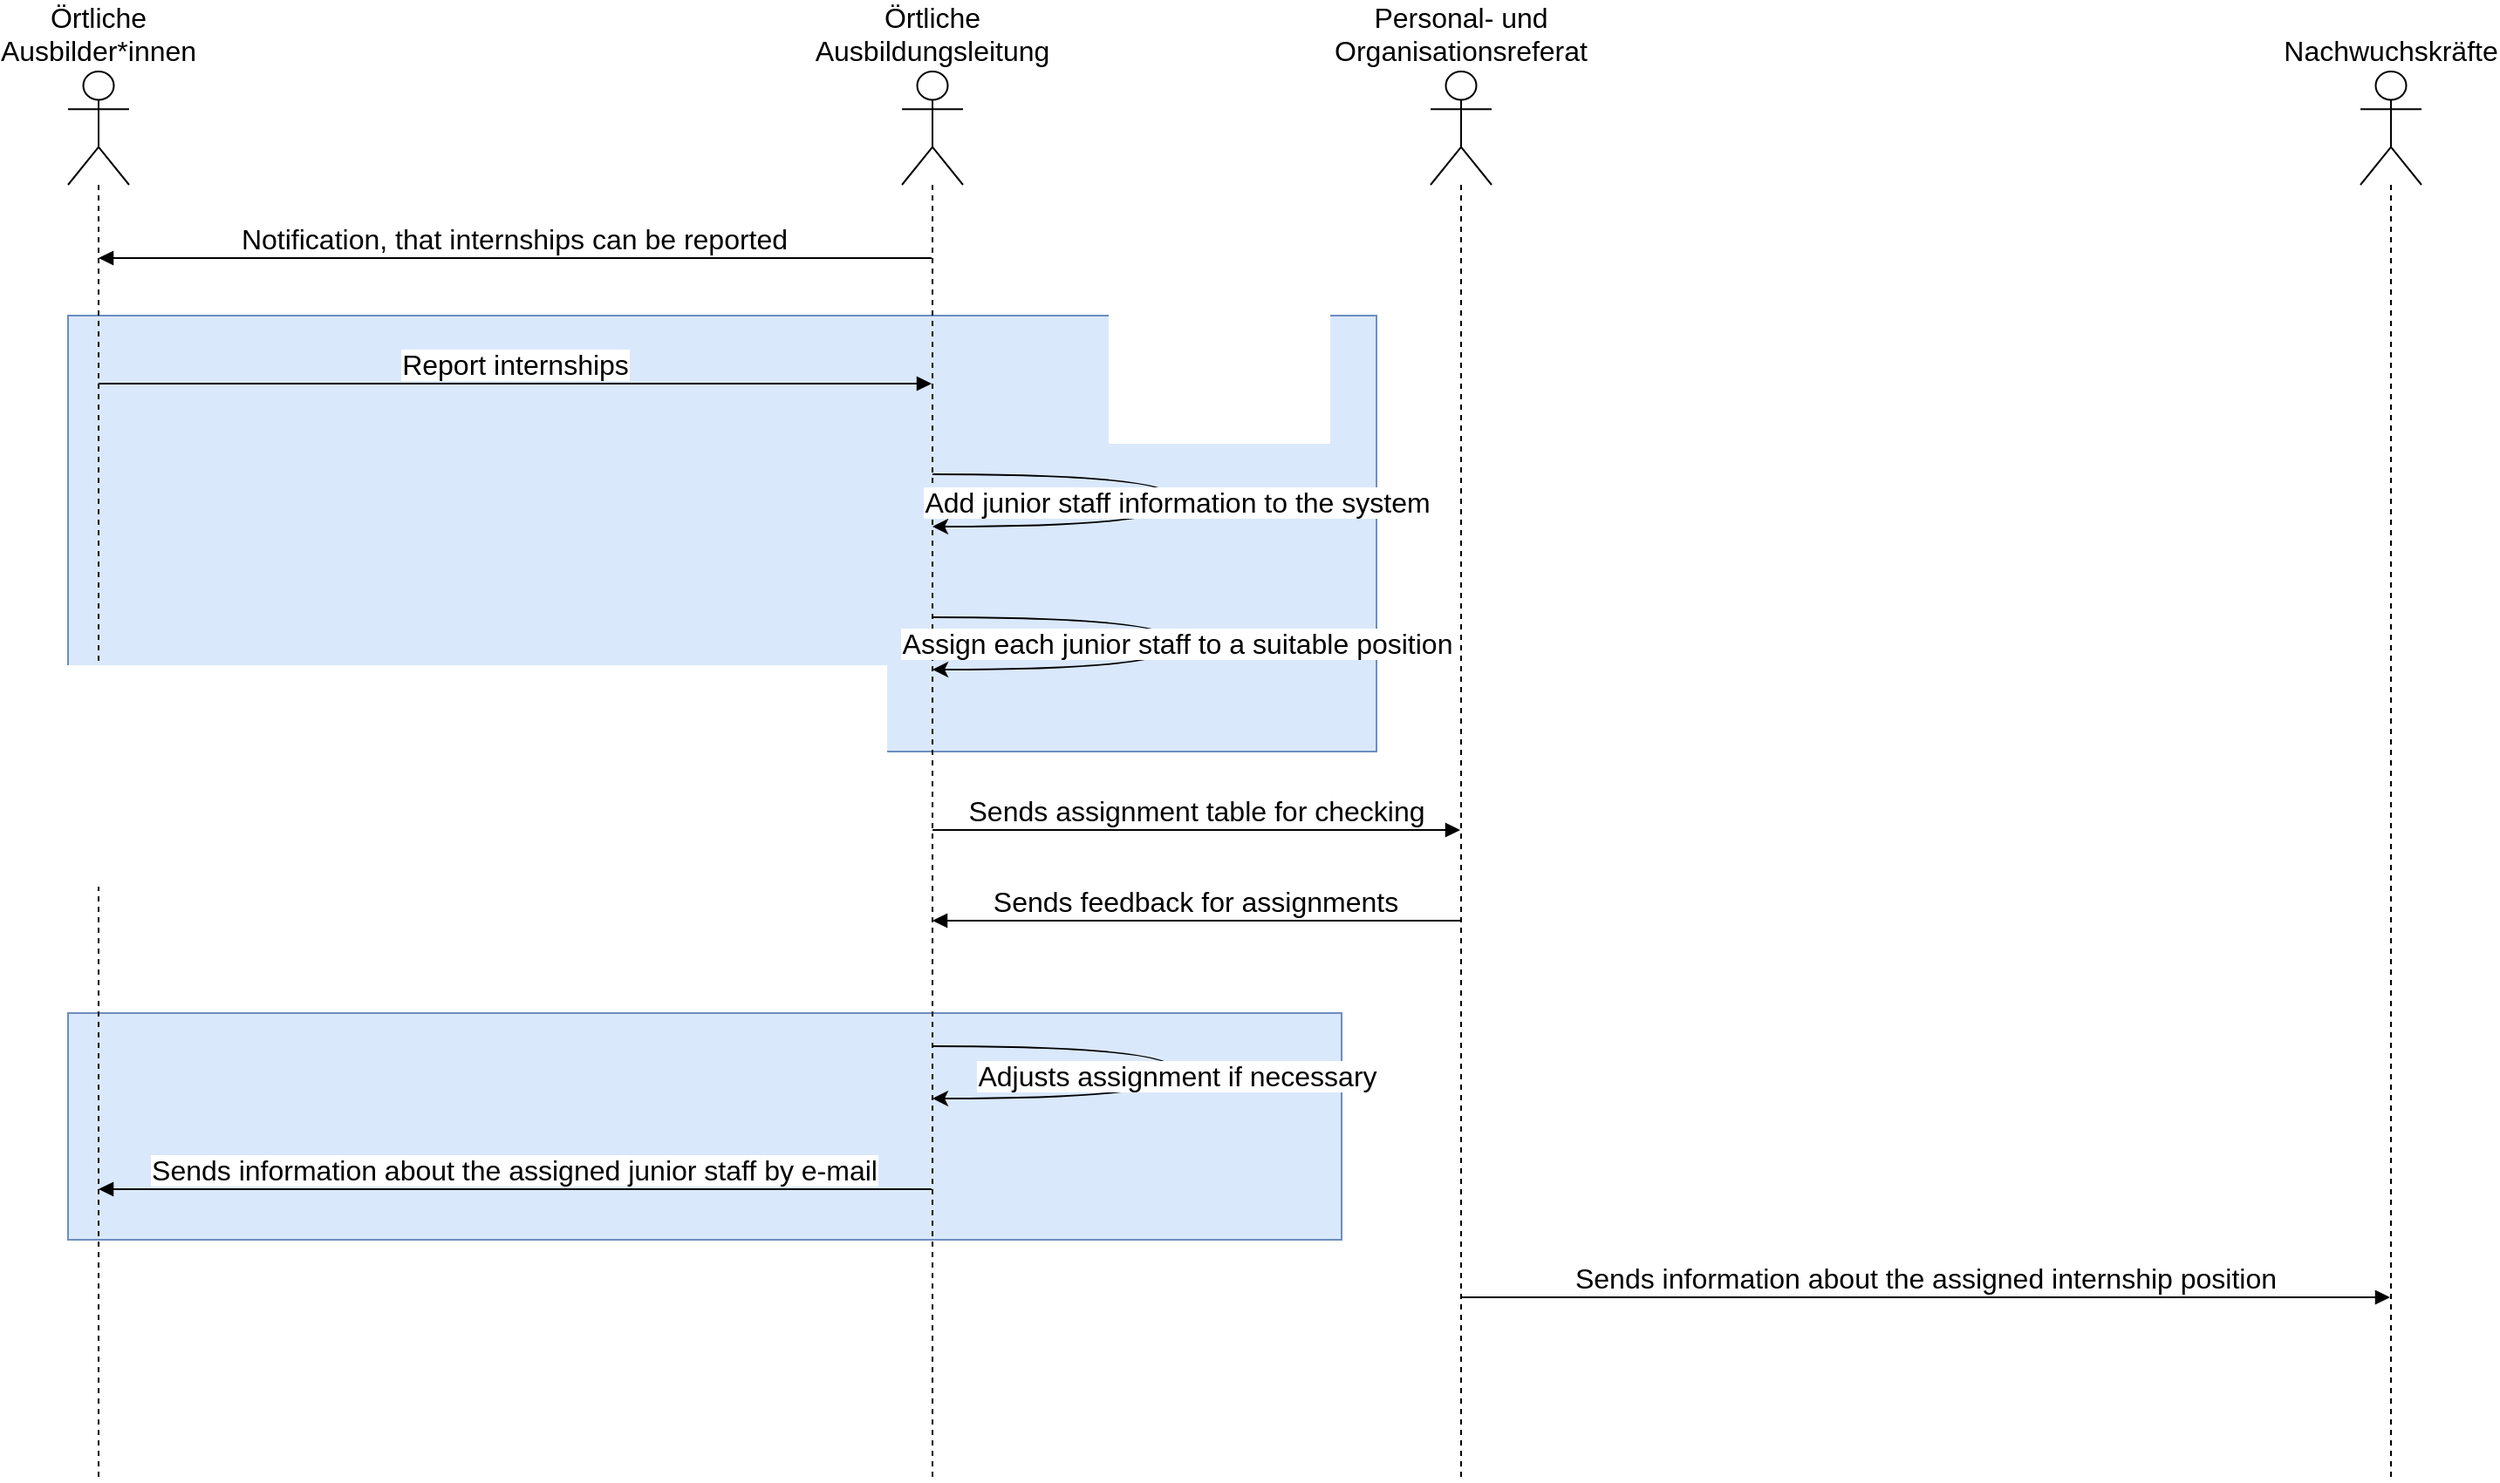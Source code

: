 <mxfile version="24.0.1" type="device">
  <diagram name="Seite-1" id="KFwzpnN8p88kkxjugVs2">
    <mxGraphModel dx="2876" dy="1077" grid="1" gridSize="10" guides="1" tooltips="1" connect="1" arrows="1" fold="1" page="1" pageScale="1" pageWidth="827" pageHeight="1169" math="0" shadow="0">
      <root>
        <mxCell id="0" />
        <mxCell id="1" parent="0" />
        <mxCell id="Ot9mSWyCwhVkRd0Nd6rj-37" value="" style="rounded=0;whiteSpace=wrap;html=1;fillColor=#dae8fc;strokeColor=#6c8ebf;" vertex="1" parent="1">
          <mxGeometry x="20" y="600" width="730" height="130" as="geometry" />
        </mxCell>
        <mxCell id="Ot9mSWyCwhVkRd0Nd6rj-36" value="" style="rounded=0;whiteSpace=wrap;html=1;fillColor=#dae8fc;strokeColor=#6c8ebf;" vertex="1" parent="1">
          <mxGeometry x="20" y="200" width="750" height="250" as="geometry" />
        </mxCell>
        <mxCell id="Ot9mSWyCwhVkRd0Nd6rj-18" value="Örtliche Ausbilder*innen" style="shape=umlLifeline;perimeter=lifelinePerimeter;whiteSpace=wrap;container=1;dropTarget=0;collapsible=0;recursiveResize=0;outlineConnect=0;portConstraint=eastwest;newEdgeStyle={&quot;edgeStyle&quot;:&quot;elbowEdgeStyle&quot;,&quot;elbow&quot;:&quot;vertical&quot;,&quot;curved&quot;:0,&quot;rounded&quot;:0};participant=umlActor;verticalAlign=bottom;labelPosition=center;verticalLabelPosition=top;align=center;size=65;fontSize=16;" vertex="1" parent="1">
          <mxGeometry x="20" y="60" width="35" height="808" as="geometry" />
        </mxCell>
        <mxCell id="Ot9mSWyCwhVkRd0Nd6rj-19" value="Örtliche Ausbildungsleitung" style="shape=umlLifeline;perimeter=lifelinePerimeter;whiteSpace=wrap;container=1;dropTarget=0;collapsible=0;recursiveResize=0;outlineConnect=0;portConstraint=eastwest;newEdgeStyle={&quot;edgeStyle&quot;:&quot;elbowEdgeStyle&quot;,&quot;elbow&quot;:&quot;vertical&quot;,&quot;curved&quot;:0,&quot;rounded&quot;:0};participant=umlActor;verticalAlign=bottom;labelPosition=center;verticalLabelPosition=top;align=center;size=65;fontSize=16;" vertex="1" parent="1">
          <mxGeometry x="498" y="60" width="35" height="808" as="geometry" />
        </mxCell>
        <mxCell id="Ot9mSWyCwhVkRd0Nd6rj-20" value="Personal- und Organisationsreferat" style="shape=umlLifeline;perimeter=lifelinePerimeter;whiteSpace=wrap;container=1;dropTarget=0;collapsible=0;recursiveResize=0;outlineConnect=0;portConstraint=eastwest;newEdgeStyle={&quot;edgeStyle&quot;:&quot;elbowEdgeStyle&quot;,&quot;elbow&quot;:&quot;vertical&quot;,&quot;curved&quot;:0,&quot;rounded&quot;:0};participant=umlActor;verticalAlign=bottom;labelPosition=center;verticalLabelPosition=top;align=center;size=65;fontSize=16;" vertex="1" parent="1">
          <mxGeometry x="801" y="60" width="35" height="808" as="geometry" />
        </mxCell>
        <mxCell id="Ot9mSWyCwhVkRd0Nd6rj-21" value="Nachwuchskräfte" style="shape=umlLifeline;perimeter=lifelinePerimeter;whiteSpace=wrap;container=1;dropTarget=0;collapsible=0;recursiveResize=0;outlineConnect=0;portConstraint=eastwest;newEdgeStyle={&quot;edgeStyle&quot;:&quot;elbowEdgeStyle&quot;,&quot;elbow&quot;:&quot;vertical&quot;,&quot;curved&quot;:0,&quot;rounded&quot;:0};participant=umlActor;verticalAlign=bottom;labelPosition=center;verticalLabelPosition=top;align=center;size=65;fontSize=16;" vertex="1" parent="1">
          <mxGeometry x="1334" y="60" width="35" height="808" as="geometry" />
        </mxCell>
        <mxCell id="Ot9mSWyCwhVkRd0Nd6rj-26" value="Notification, that internships can be reported" style="verticalAlign=bottom;endArrow=block;edgeStyle=elbowEdgeStyle;elbow=vertical;curved=0;rounded=0;fontSize=16;" edge="1" parent="1" source="Ot9mSWyCwhVkRd0Nd6rj-19" target="Ot9mSWyCwhVkRd0Nd6rj-18">
          <mxGeometry relative="1" as="geometry">
            <Array as="points">
              <mxPoint x="371" y="167" />
            </Array>
          </mxGeometry>
        </mxCell>
        <mxCell id="Ot9mSWyCwhVkRd0Nd6rj-27" value="Report internships" style="verticalAlign=bottom;endArrow=block;edgeStyle=elbowEdgeStyle;elbow=vertical;curved=0;rounded=0;fontSize=16;" edge="1" parent="1" source="Ot9mSWyCwhVkRd0Nd6rj-18" target="Ot9mSWyCwhVkRd0Nd6rj-19">
          <mxGeometry relative="1" as="geometry">
            <Array as="points">
              <mxPoint x="371" y="239" />
            </Array>
          </mxGeometry>
        </mxCell>
        <mxCell id="Ot9mSWyCwhVkRd0Nd6rj-28" value="Add junior staff information to the system" style="curved=1;rounded=0;fontSize=16;" edge="1" parent="1" source="Ot9mSWyCwhVkRd0Nd6rj-19" target="Ot9mSWyCwhVkRd0Nd6rj-19">
          <mxGeometry relative="1" as="geometry">
            <Array as="points">
              <mxPoint x="656" y="291" />
              <mxPoint x="656" y="321" />
            </Array>
          </mxGeometry>
        </mxCell>
        <mxCell id="Ot9mSWyCwhVkRd0Nd6rj-29" value="Assign each junior staff to a suitable position" style="curved=1;rounded=0;fontSize=16;" edge="1" parent="1" source="Ot9mSWyCwhVkRd0Nd6rj-19" target="Ot9mSWyCwhVkRd0Nd6rj-19">
          <mxGeometry x="-0.005" relative="1" as="geometry">
            <Array as="points">
              <mxPoint x="656" y="373" />
              <mxPoint x="656" y="403" />
            </Array>
            <mxPoint as="offset" />
          </mxGeometry>
        </mxCell>
        <mxCell id="Ot9mSWyCwhVkRd0Nd6rj-30" value="Sends assignment table for checking" style="verticalAlign=bottom;endArrow=block;edgeStyle=elbowEdgeStyle;elbow=vertical;curved=0;rounded=0;fontSize=16;" edge="1" parent="1" source="Ot9mSWyCwhVkRd0Nd6rj-19" target="Ot9mSWyCwhVkRd0Nd6rj-20">
          <mxGeometry relative="1" as="geometry">
            <Array as="points">
              <mxPoint x="780" y="495" />
            </Array>
          </mxGeometry>
        </mxCell>
        <mxCell id="Ot9mSWyCwhVkRd0Nd6rj-31" value="Sends feedback for assignments" style="verticalAlign=bottom;endArrow=block;edgeStyle=elbowEdgeStyle;elbow=vertical;curved=0;rounded=0;fontSize=16;" edge="1" parent="1" source="Ot9mSWyCwhVkRd0Nd6rj-20" target="Ot9mSWyCwhVkRd0Nd6rj-19">
          <mxGeometry x="0.001" relative="1" as="geometry">
            <Array as="points">
              <mxPoint x="780" y="547" />
            </Array>
            <mxPoint as="offset" />
          </mxGeometry>
        </mxCell>
        <mxCell id="Ot9mSWyCwhVkRd0Nd6rj-32" value="Adjusts assignment if necessary" style="curved=1;rounded=0;fontSize=16;" edge="1" parent="1" source="Ot9mSWyCwhVkRd0Nd6rj-19" target="Ot9mSWyCwhVkRd0Nd6rj-19">
          <mxGeometry x="0.005" relative="1" as="geometry">
            <Array as="points">
              <mxPoint x="656" y="619" />
              <mxPoint x="656" y="649" />
            </Array>
            <mxPoint as="offset" />
          </mxGeometry>
        </mxCell>
        <mxCell id="Ot9mSWyCwhVkRd0Nd6rj-33" value="Sends information about the assigned junior staff by e-mail" style="verticalAlign=bottom;endArrow=block;edgeStyle=elbowEdgeStyle;elbow=vertical;curved=0;rounded=0;fontSize=16;" edge="1" parent="1" source="Ot9mSWyCwhVkRd0Nd6rj-19" target="Ot9mSWyCwhVkRd0Nd6rj-18">
          <mxGeometry relative="1" as="geometry">
            <Array as="points">
              <mxPoint x="371" y="701" />
            </Array>
          </mxGeometry>
        </mxCell>
        <mxCell id="Ot9mSWyCwhVkRd0Nd6rj-34" value="Sends information about the assigned internship position" style="verticalAlign=bottom;endArrow=block;edgeStyle=elbowEdgeStyle;elbow=vertical;curved=0;rounded=0;fontSize=16;" edge="1" parent="1" source="Ot9mSWyCwhVkRd0Nd6rj-20" target="Ot9mSWyCwhVkRd0Nd6rj-21">
          <mxGeometry relative="1" as="geometry">
            <Array as="points">
              <mxPoint x="1181" y="763" />
            </Array>
          </mxGeometry>
        </mxCell>
      </root>
    </mxGraphModel>
  </diagram>
</mxfile>
